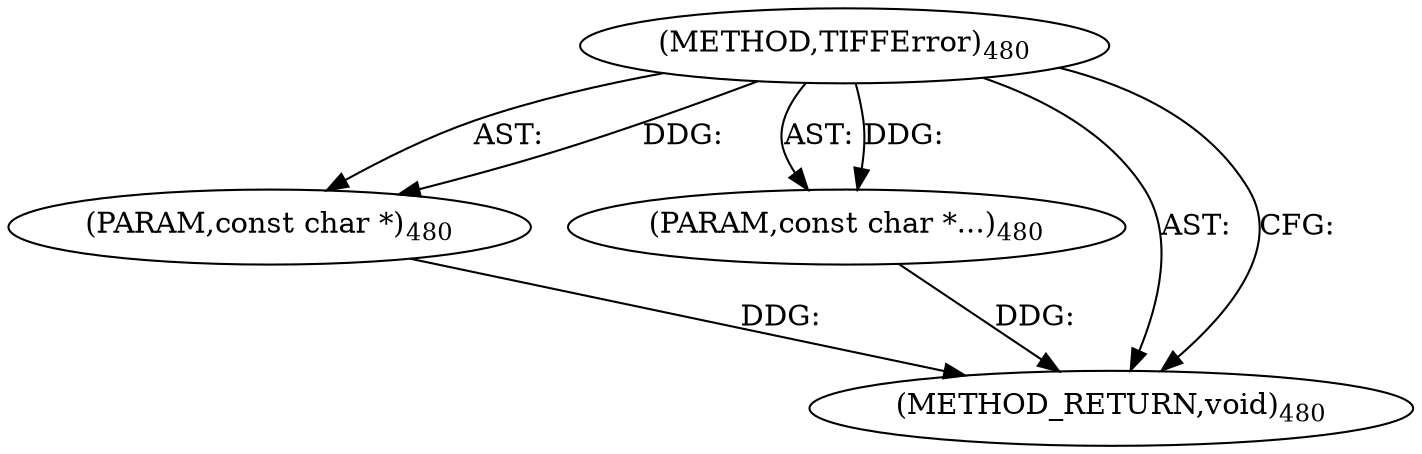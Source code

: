 digraph "TIFFError" {  
"8951" [label = <(METHOD,TIFFError)<SUB>480</SUB>> ]
"8952" [label = <(PARAM,const char *)<SUB>480</SUB>> ]
"8953" [label = <(PARAM,const char *...)<SUB>480</SUB>> ]
"8954" [label = <(METHOD_RETURN,void)<SUB>480</SUB>> ]
  "8951" -> "8952"  [ label = "AST: "] 
  "8951" -> "8953"  [ label = "AST: "] 
  "8951" -> "8954"  [ label = "AST: "] 
  "8951" -> "8954"  [ label = "CFG: "] 
  "8952" -> "8954"  [ label = "DDG: "] 
  "8953" -> "8954"  [ label = "DDG: "] 
  "8951" -> "8952"  [ label = "DDG: "] 
  "8951" -> "8953"  [ label = "DDG: "] 
}
